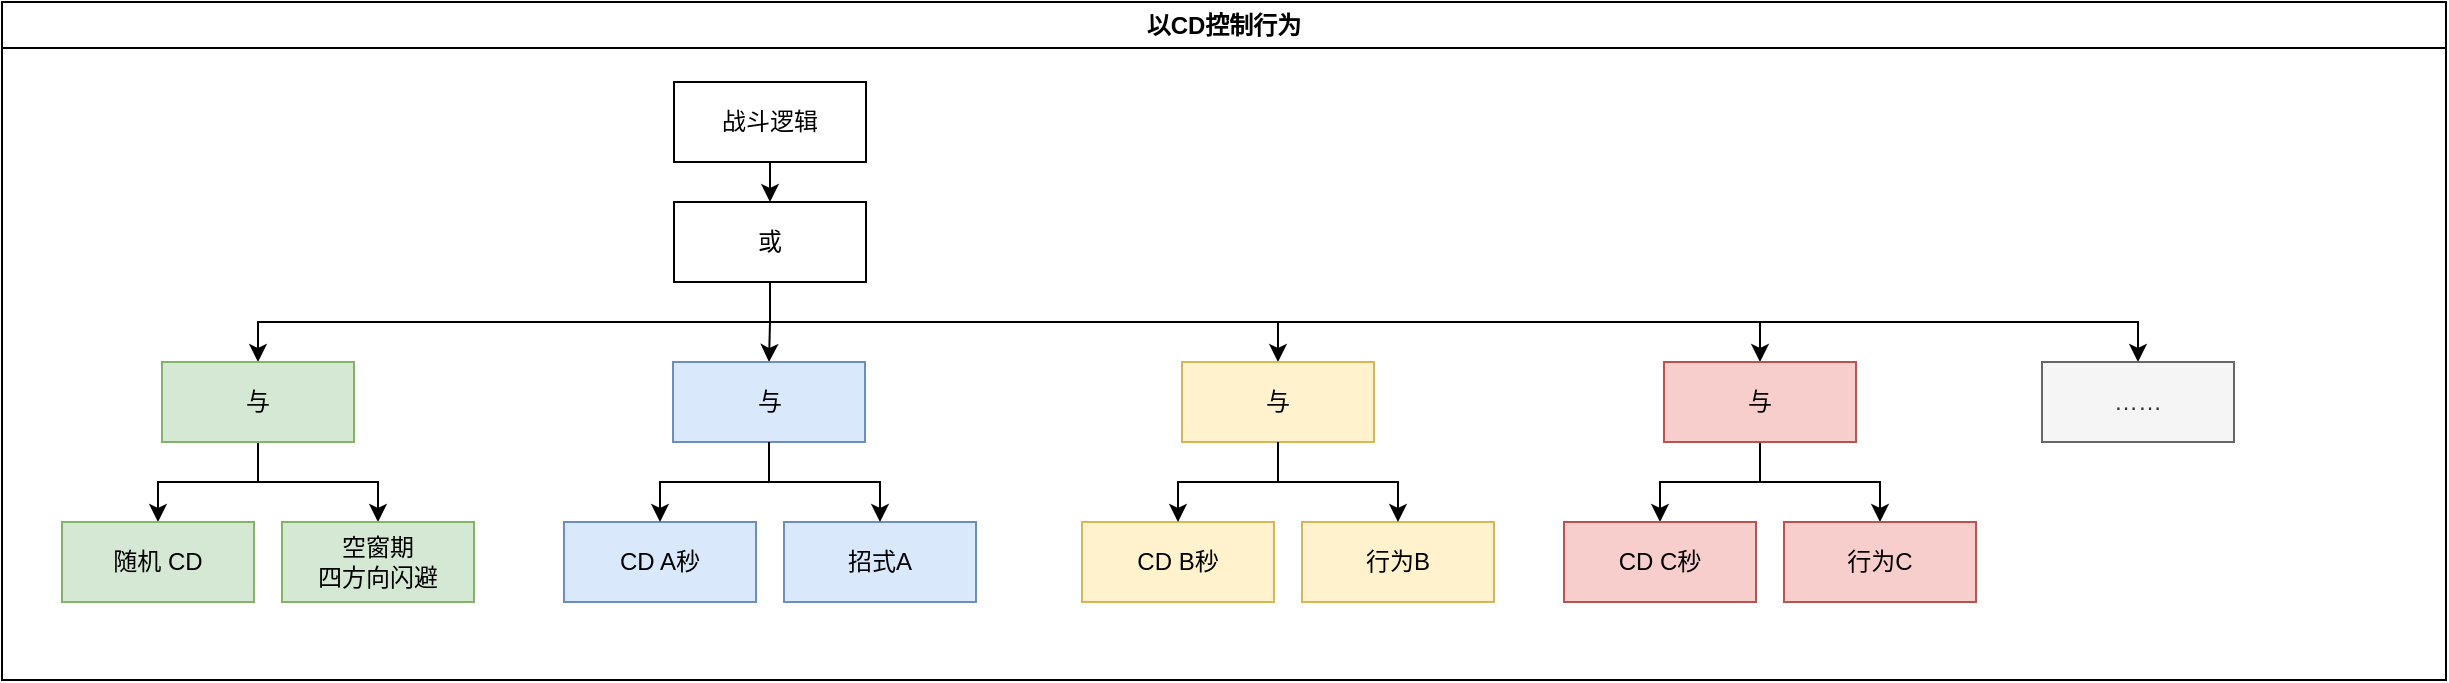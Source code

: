 <mxfile version="21.4.0" type="device">
  <diagram id="TnlvWBoH-OD1_KwAXw3C" name="第 3 页">
    <mxGraphModel dx="1709" dy="1009" grid="0" gridSize="10" guides="1" tooltips="1" connect="1" arrows="1" fold="1" page="0" pageScale="1" pageWidth="827" pageHeight="1169" math="0" shadow="0">
      <root>
        <mxCell id="0" />
        <mxCell id="1" parent="0" />
        <mxCell id="uR3A5j1ukMdwhLeREXGZ-2" value="以CD控制行为" style="swimlane;whiteSpace=wrap;html=1;" parent="1" vertex="1">
          <mxGeometry x="30" y="20" width="1222" height="339" as="geometry" />
        </mxCell>
        <mxCell id="uR3A5j1ukMdwhLeREXGZ-8" style="edgeStyle=orthogonalEdgeStyle;rounded=0;orthogonalLoop=1;jettySize=auto;html=1;exitX=0.5;exitY=1;exitDx=0;exitDy=0;entryX=0.5;entryY=0;entryDx=0;entryDy=0;" parent="uR3A5j1ukMdwhLeREXGZ-2" source="uR3A5j1ukMdwhLeREXGZ-3" target="uR3A5j1ukMdwhLeREXGZ-4" edge="1">
          <mxGeometry relative="1" as="geometry" />
        </mxCell>
        <mxCell id="uR3A5j1ukMdwhLeREXGZ-3" value="战斗逻辑" style="rounded=0;whiteSpace=wrap;html=1;" parent="uR3A5j1ukMdwhLeREXGZ-2" vertex="1">
          <mxGeometry x="336" y="40" width="96" height="40" as="geometry" />
        </mxCell>
        <mxCell id="uR3A5j1ukMdwhLeREXGZ-9" style="edgeStyle=orthogonalEdgeStyle;rounded=0;orthogonalLoop=1;jettySize=auto;html=1;exitX=0.5;exitY=1;exitDx=0;exitDy=0;entryX=0.5;entryY=0;entryDx=0;entryDy=0;" parent="uR3A5j1ukMdwhLeREXGZ-2" source="uR3A5j1ukMdwhLeREXGZ-4" target="uR3A5j1ukMdwhLeREXGZ-5" edge="1">
          <mxGeometry relative="1" as="geometry">
            <Array as="points">
              <mxPoint x="384" y="160" />
              <mxPoint x="128" y="160" />
            </Array>
          </mxGeometry>
        </mxCell>
        <mxCell id="uR3A5j1ukMdwhLeREXGZ-22" style="edgeStyle=orthogonalEdgeStyle;rounded=0;orthogonalLoop=1;jettySize=auto;html=1;exitX=0.5;exitY=1;exitDx=0;exitDy=0;" parent="uR3A5j1ukMdwhLeREXGZ-2" source="uR3A5j1ukMdwhLeREXGZ-4" target="uR3A5j1ukMdwhLeREXGZ-14" edge="1">
          <mxGeometry relative="1" as="geometry" />
        </mxCell>
        <mxCell id="uR3A5j1ukMdwhLeREXGZ-23" style="edgeStyle=orthogonalEdgeStyle;rounded=0;orthogonalLoop=1;jettySize=auto;html=1;exitX=0.5;exitY=1;exitDx=0;exitDy=0;entryX=0.5;entryY=0;entryDx=0;entryDy=0;" parent="uR3A5j1ukMdwhLeREXGZ-2" source="uR3A5j1ukMdwhLeREXGZ-4" target="uR3A5j1ukMdwhLeREXGZ-17" edge="1">
          <mxGeometry relative="1" as="geometry" />
        </mxCell>
        <mxCell id="YEO7ucCBVxBHJjsweA6i-4" style="edgeStyle=orthogonalEdgeStyle;rounded=0;orthogonalLoop=1;jettySize=auto;html=1;entryX=0.5;entryY=0;entryDx=0;entryDy=0;" edge="1" parent="uR3A5j1ukMdwhLeREXGZ-2" source="uR3A5j1ukMdwhLeREXGZ-4" target="YEO7ucCBVxBHJjsweA6i-1">
          <mxGeometry relative="1" as="geometry">
            <Array as="points">
              <mxPoint x="384" y="160" />
              <mxPoint x="879" y="160" />
            </Array>
          </mxGeometry>
        </mxCell>
        <mxCell id="YEO7ucCBVxBHJjsweA6i-9" style="edgeStyle=orthogonalEdgeStyle;rounded=0;orthogonalLoop=1;jettySize=auto;html=1;exitX=0.5;exitY=1;exitDx=0;exitDy=0;" edge="1" parent="uR3A5j1ukMdwhLeREXGZ-2" source="uR3A5j1ukMdwhLeREXGZ-4" target="YEO7ucCBVxBHJjsweA6i-8">
          <mxGeometry relative="1" as="geometry" />
        </mxCell>
        <mxCell id="uR3A5j1ukMdwhLeREXGZ-4" value="或" style="rounded=0;whiteSpace=wrap;html=1;" parent="uR3A5j1ukMdwhLeREXGZ-2" vertex="1">
          <mxGeometry x="336" y="100" width="96" height="40" as="geometry" />
        </mxCell>
        <mxCell id="uR3A5j1ukMdwhLeREXGZ-10" style="edgeStyle=orthogonalEdgeStyle;rounded=0;orthogonalLoop=1;jettySize=auto;html=1;exitX=0.5;exitY=1;exitDx=0;exitDy=0;entryX=0.5;entryY=0;entryDx=0;entryDy=0;" parent="uR3A5j1ukMdwhLeREXGZ-2" source="uR3A5j1ukMdwhLeREXGZ-5" target="uR3A5j1ukMdwhLeREXGZ-6" edge="1">
          <mxGeometry relative="1" as="geometry" />
        </mxCell>
        <mxCell id="uR3A5j1ukMdwhLeREXGZ-11" style="edgeStyle=orthogonalEdgeStyle;rounded=0;orthogonalLoop=1;jettySize=auto;html=1;exitX=0.5;exitY=1;exitDx=0;exitDy=0;entryX=0.5;entryY=0;entryDx=0;entryDy=0;" parent="uR3A5j1ukMdwhLeREXGZ-2" source="uR3A5j1ukMdwhLeREXGZ-5" target="uR3A5j1ukMdwhLeREXGZ-7" edge="1">
          <mxGeometry relative="1" as="geometry" />
        </mxCell>
        <mxCell id="uR3A5j1ukMdwhLeREXGZ-5" value="与" style="rounded=0;whiteSpace=wrap;html=1;fillColor=#d5e8d4;strokeColor=#82b366;" parent="uR3A5j1ukMdwhLeREXGZ-2" vertex="1">
          <mxGeometry x="80" y="180" width="96" height="40" as="geometry" />
        </mxCell>
        <mxCell id="uR3A5j1ukMdwhLeREXGZ-6" value="随机 CD" style="rounded=0;whiteSpace=wrap;html=1;fillColor=#d5e8d4;strokeColor=#82b366;" parent="uR3A5j1ukMdwhLeREXGZ-2" vertex="1">
          <mxGeometry x="30" y="260" width="96" height="40" as="geometry" />
        </mxCell>
        <mxCell id="uR3A5j1ukMdwhLeREXGZ-7" value="空窗期&lt;br&gt;四方向闪避" style="rounded=0;whiteSpace=wrap;html=1;fillColor=#d5e8d4;strokeColor=#82b366;" parent="uR3A5j1ukMdwhLeREXGZ-2" vertex="1">
          <mxGeometry x="140" y="260" width="96" height="40" as="geometry" />
        </mxCell>
        <mxCell id="uR3A5j1ukMdwhLeREXGZ-14" value="与" style="rounded=0;whiteSpace=wrap;html=1;fillColor=#dae8fc;strokeColor=#6c8ebf;" parent="uR3A5j1ukMdwhLeREXGZ-2" vertex="1">
          <mxGeometry x="335.5" y="180" width="96" height="40" as="geometry" />
        </mxCell>
        <mxCell id="uR3A5j1ukMdwhLeREXGZ-15" value="CD A秒" style="rounded=0;whiteSpace=wrap;html=1;fillColor=#dae8fc;strokeColor=#6c8ebf;" parent="uR3A5j1ukMdwhLeREXGZ-2" vertex="1">
          <mxGeometry x="281" y="260" width="96" height="40" as="geometry" />
        </mxCell>
        <mxCell id="uR3A5j1ukMdwhLeREXGZ-12" style="edgeStyle=orthogonalEdgeStyle;rounded=0;orthogonalLoop=1;jettySize=auto;html=1;exitX=0.5;exitY=1;exitDx=0;exitDy=0;entryX=0.5;entryY=0;entryDx=0;entryDy=0;" parent="uR3A5j1ukMdwhLeREXGZ-2" source="uR3A5j1ukMdwhLeREXGZ-14" target="uR3A5j1ukMdwhLeREXGZ-15" edge="1">
          <mxGeometry relative="1" as="geometry" />
        </mxCell>
        <mxCell id="uR3A5j1ukMdwhLeREXGZ-16" value="招式A" style="rounded=0;whiteSpace=wrap;html=1;fillColor=#dae8fc;strokeColor=#6c8ebf;" parent="uR3A5j1ukMdwhLeREXGZ-2" vertex="1">
          <mxGeometry x="391" y="260" width="96" height="40" as="geometry" />
        </mxCell>
        <mxCell id="uR3A5j1ukMdwhLeREXGZ-13" style="edgeStyle=orthogonalEdgeStyle;rounded=0;orthogonalLoop=1;jettySize=auto;html=1;exitX=0.5;exitY=1;exitDx=0;exitDy=0;entryX=0.5;entryY=0;entryDx=0;entryDy=0;" parent="uR3A5j1ukMdwhLeREXGZ-2" source="uR3A5j1ukMdwhLeREXGZ-14" target="uR3A5j1ukMdwhLeREXGZ-16" edge="1">
          <mxGeometry relative="1" as="geometry" />
        </mxCell>
        <mxCell id="uR3A5j1ukMdwhLeREXGZ-17" value="与" style="rounded=0;whiteSpace=wrap;html=1;fillColor=#fff2cc;strokeColor=#d6b656;" parent="uR3A5j1ukMdwhLeREXGZ-2" vertex="1">
          <mxGeometry x="590" y="180" width="96" height="40" as="geometry" />
        </mxCell>
        <mxCell id="uR3A5j1ukMdwhLeREXGZ-18" value="CD B秒" style="rounded=0;whiteSpace=wrap;html=1;fillColor=#fff2cc;strokeColor=#d6b656;" parent="uR3A5j1ukMdwhLeREXGZ-2" vertex="1">
          <mxGeometry x="540" y="260" width="96" height="40" as="geometry" />
        </mxCell>
        <mxCell id="uR3A5j1ukMdwhLeREXGZ-19" style="edgeStyle=orthogonalEdgeStyle;rounded=0;orthogonalLoop=1;jettySize=auto;html=1;exitX=0.5;exitY=1;exitDx=0;exitDy=0;entryX=0.5;entryY=0;entryDx=0;entryDy=0;" parent="uR3A5j1ukMdwhLeREXGZ-2" source="uR3A5j1ukMdwhLeREXGZ-17" target="uR3A5j1ukMdwhLeREXGZ-18" edge="1">
          <mxGeometry relative="1" as="geometry" />
        </mxCell>
        <mxCell id="uR3A5j1ukMdwhLeREXGZ-20" value="行为B" style="rounded=0;whiteSpace=wrap;html=1;fillColor=#fff2cc;strokeColor=#d6b656;" parent="uR3A5j1ukMdwhLeREXGZ-2" vertex="1">
          <mxGeometry x="650" y="260" width="96" height="40" as="geometry" />
        </mxCell>
        <mxCell id="uR3A5j1ukMdwhLeREXGZ-21" style="edgeStyle=orthogonalEdgeStyle;rounded=0;orthogonalLoop=1;jettySize=auto;html=1;exitX=0.5;exitY=1;exitDx=0;exitDy=0;entryX=0.5;entryY=0;entryDx=0;entryDy=0;" parent="uR3A5j1ukMdwhLeREXGZ-2" source="uR3A5j1ukMdwhLeREXGZ-17" target="uR3A5j1ukMdwhLeREXGZ-20" edge="1">
          <mxGeometry relative="1" as="geometry" />
        </mxCell>
        <mxCell id="YEO7ucCBVxBHJjsweA6i-5" style="edgeStyle=orthogonalEdgeStyle;rounded=0;orthogonalLoop=1;jettySize=auto;html=1;entryX=0.5;entryY=0;entryDx=0;entryDy=0;" edge="1" parent="uR3A5j1ukMdwhLeREXGZ-2" source="YEO7ucCBVxBHJjsweA6i-1" target="YEO7ucCBVxBHJjsweA6i-2">
          <mxGeometry relative="1" as="geometry" />
        </mxCell>
        <mxCell id="YEO7ucCBVxBHJjsweA6i-6" style="edgeStyle=orthogonalEdgeStyle;rounded=0;orthogonalLoop=1;jettySize=auto;html=1;" edge="1" parent="uR3A5j1ukMdwhLeREXGZ-2" source="YEO7ucCBVxBHJjsweA6i-1" target="YEO7ucCBVxBHJjsweA6i-3">
          <mxGeometry relative="1" as="geometry" />
        </mxCell>
        <mxCell id="YEO7ucCBVxBHJjsweA6i-1" value="与" style="rounded=0;whiteSpace=wrap;html=1;fillColor=#f8cecc;strokeColor=#b85450;" vertex="1" parent="uR3A5j1ukMdwhLeREXGZ-2">
          <mxGeometry x="831" y="180" width="96" height="40" as="geometry" />
        </mxCell>
        <mxCell id="YEO7ucCBVxBHJjsweA6i-2" value="CD C秒" style="rounded=0;whiteSpace=wrap;html=1;fillColor=#f8cecc;strokeColor=#b85450;" vertex="1" parent="uR3A5j1ukMdwhLeREXGZ-2">
          <mxGeometry x="781" y="260" width="96" height="40" as="geometry" />
        </mxCell>
        <mxCell id="YEO7ucCBVxBHJjsweA6i-3" value="行为C" style="rounded=0;whiteSpace=wrap;html=1;fillColor=#f8cecc;strokeColor=#b85450;" vertex="1" parent="uR3A5j1ukMdwhLeREXGZ-2">
          <mxGeometry x="891" y="260" width="96" height="40" as="geometry" />
        </mxCell>
        <mxCell id="YEO7ucCBVxBHJjsweA6i-8" value="……" style="rounded=0;whiteSpace=wrap;html=1;fillColor=#f5f5f5;strokeColor=#666666;fontColor=#333333;" vertex="1" parent="uR3A5j1ukMdwhLeREXGZ-2">
          <mxGeometry x="1020" y="180" width="96" height="40" as="geometry" />
        </mxCell>
      </root>
    </mxGraphModel>
  </diagram>
</mxfile>
